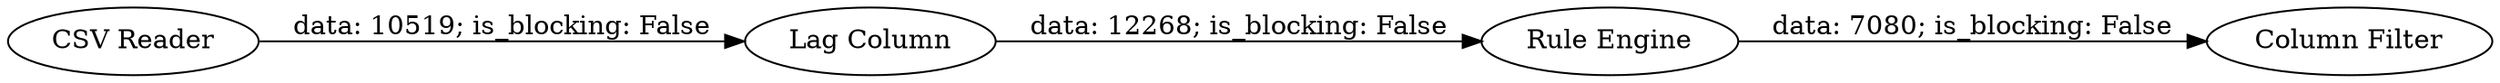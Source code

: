 digraph {
	"-8672813727035229391_1" [label="CSV Reader"]
	"-8672813727035229391_4" [label="Column Filter"]
	"-8672813727035229391_2" [label="Lag Column"]
	"-8672813727035229391_3" [label="Rule Engine"]
	"-8672813727035229391_2" -> "-8672813727035229391_3" [label="data: 12268; is_blocking: False"]
	"-8672813727035229391_1" -> "-8672813727035229391_2" [label="data: 10519; is_blocking: False"]
	"-8672813727035229391_3" -> "-8672813727035229391_4" [label="data: 7080; is_blocking: False"]
	rankdir=LR
}
